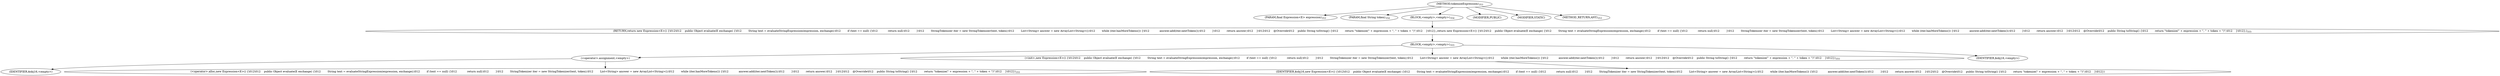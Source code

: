 digraph "tokenizeExpression" {  
"251" [label = <(METHOD,tokenizeExpression)<SUB>353</SUB>> ]
"252" [label = <(PARAM,final Expression&lt;E&gt; expression)<SUB>353</SUB>> ]
"253" [label = <(PARAM,final String token)<SUB>354</SUB>> ]
"254" [label = <(BLOCK,&lt;empty&gt;,&lt;empty&gt;)<SUB>354</SUB>> ]
"255" [label = <(RETURN,return new Expression&lt;E&gt;() {\012\012    public Object evaluate(E exchange) {\012        String text = evaluateStringExpression(expression, exchange);\012        if (text == null) {\012            return null;\012        }\012        StringTokenizer iter = new StringTokenizer(text, token);\012        List&lt;String&gt; answer = new ArrayList&lt;String&gt;();\012        while (iter.hasMoreTokens()) {\012            answer.add(iter.nextToken());\012        }\012        return answer;\012    }\012\012    @Override\012    public String toString() {\012        return &quot;tokenize(&quot; + expression + &quot;, &quot; + token + &quot;)&quot;;\012    }\012};,return new Expression&lt;E&gt;() {\012\012    public Object evaluate(E exchange) {\012        String text = evaluateStringExpression(expression, exchange);\012        if (text == null) {\012            return null;\012        }\012        StringTokenizer iter = new StringTokenizer(text, token);\012        List&lt;String&gt; answer = new ArrayList&lt;String&gt;();\012        while (iter.hasMoreTokens()) {\012            answer.add(iter.nextToken());\012        }\012        return answer;\012    }\012\012    @Override\012    public String toString() {\012        return &quot;tokenize(&quot; + expression + &quot;, &quot; + token + &quot;)&quot;;\012    }\012};)<SUB>355</SUB>> ]
"256" [label = <(BLOCK,&lt;empty&gt;,&lt;empty&gt;)<SUB>355</SUB>> ]
"257" [label = <(&lt;operator&gt;.assignment,&lt;empty&gt;)> ]
"258" [label = <(IDENTIFIER,$obj16,&lt;empty&gt;)> ]
"259" [label = <(&lt;operator&gt;.alloc,new Expression&lt;E&gt;() {\012\012    public Object evaluate(E exchange) {\012        String text = evaluateStringExpression(expression, exchange);\012        if (text == null) {\012            return null;\012        }\012        StringTokenizer iter = new StringTokenizer(text, token);\012        List&lt;String&gt; answer = new ArrayList&lt;String&gt;();\012        while (iter.hasMoreTokens()) {\012            answer.add(iter.nextToken());\012        }\012        return answer;\012    }\012\012    @Override\012    public String toString() {\012        return &quot;tokenize(&quot; + expression + &quot;, &quot; + token + &quot;)&quot;;\012    }\012})<SUB>355</SUB>> ]
"260" [label = <(&lt;init&gt;,new Expression&lt;E&gt;() {\012\012    public Object evaluate(E exchange) {\012        String text = evaluateStringExpression(expression, exchange);\012        if (text == null) {\012            return null;\012        }\012        StringTokenizer iter = new StringTokenizer(text, token);\012        List&lt;String&gt; answer = new ArrayList&lt;String&gt;();\012        while (iter.hasMoreTokens()) {\012            answer.add(iter.nextToken());\012        }\012        return answer;\012    }\012\012    @Override\012    public String toString() {\012        return &quot;tokenize(&quot; + expression + &quot;, &quot; + token + &quot;)&quot;;\012    }\012})<SUB>355</SUB>> ]
"261" [label = <(IDENTIFIER,$obj16,new Expression&lt;E&gt;() {\012\012    public Object evaluate(E exchange) {\012        String text = evaluateStringExpression(expression, exchange);\012        if (text == null) {\012            return null;\012        }\012        StringTokenizer iter = new StringTokenizer(text, token);\012        List&lt;String&gt; answer = new ArrayList&lt;String&gt;();\012        while (iter.hasMoreTokens()) {\012            answer.add(iter.nextToken());\012        }\012        return answer;\012    }\012\012    @Override\012    public String toString() {\012        return &quot;tokenize(&quot; + expression + &quot;, &quot; + token + &quot;)&quot;;\012    }\012})> ]
"262" [label = <(IDENTIFIER,$obj16,&lt;empty&gt;)> ]
"263" [label = <(MODIFIER,PUBLIC)> ]
"264" [label = <(MODIFIER,STATIC)> ]
"265" [label = <(METHOD_RETURN,ANY)<SUB>353</SUB>> ]
  "251" -> "252" 
  "251" -> "253" 
  "251" -> "254" 
  "251" -> "263" 
  "251" -> "264" 
  "251" -> "265" 
  "254" -> "255" 
  "255" -> "256" 
  "256" -> "257" 
  "256" -> "260" 
  "256" -> "262" 
  "257" -> "258" 
  "257" -> "259" 
  "260" -> "261" 
}

